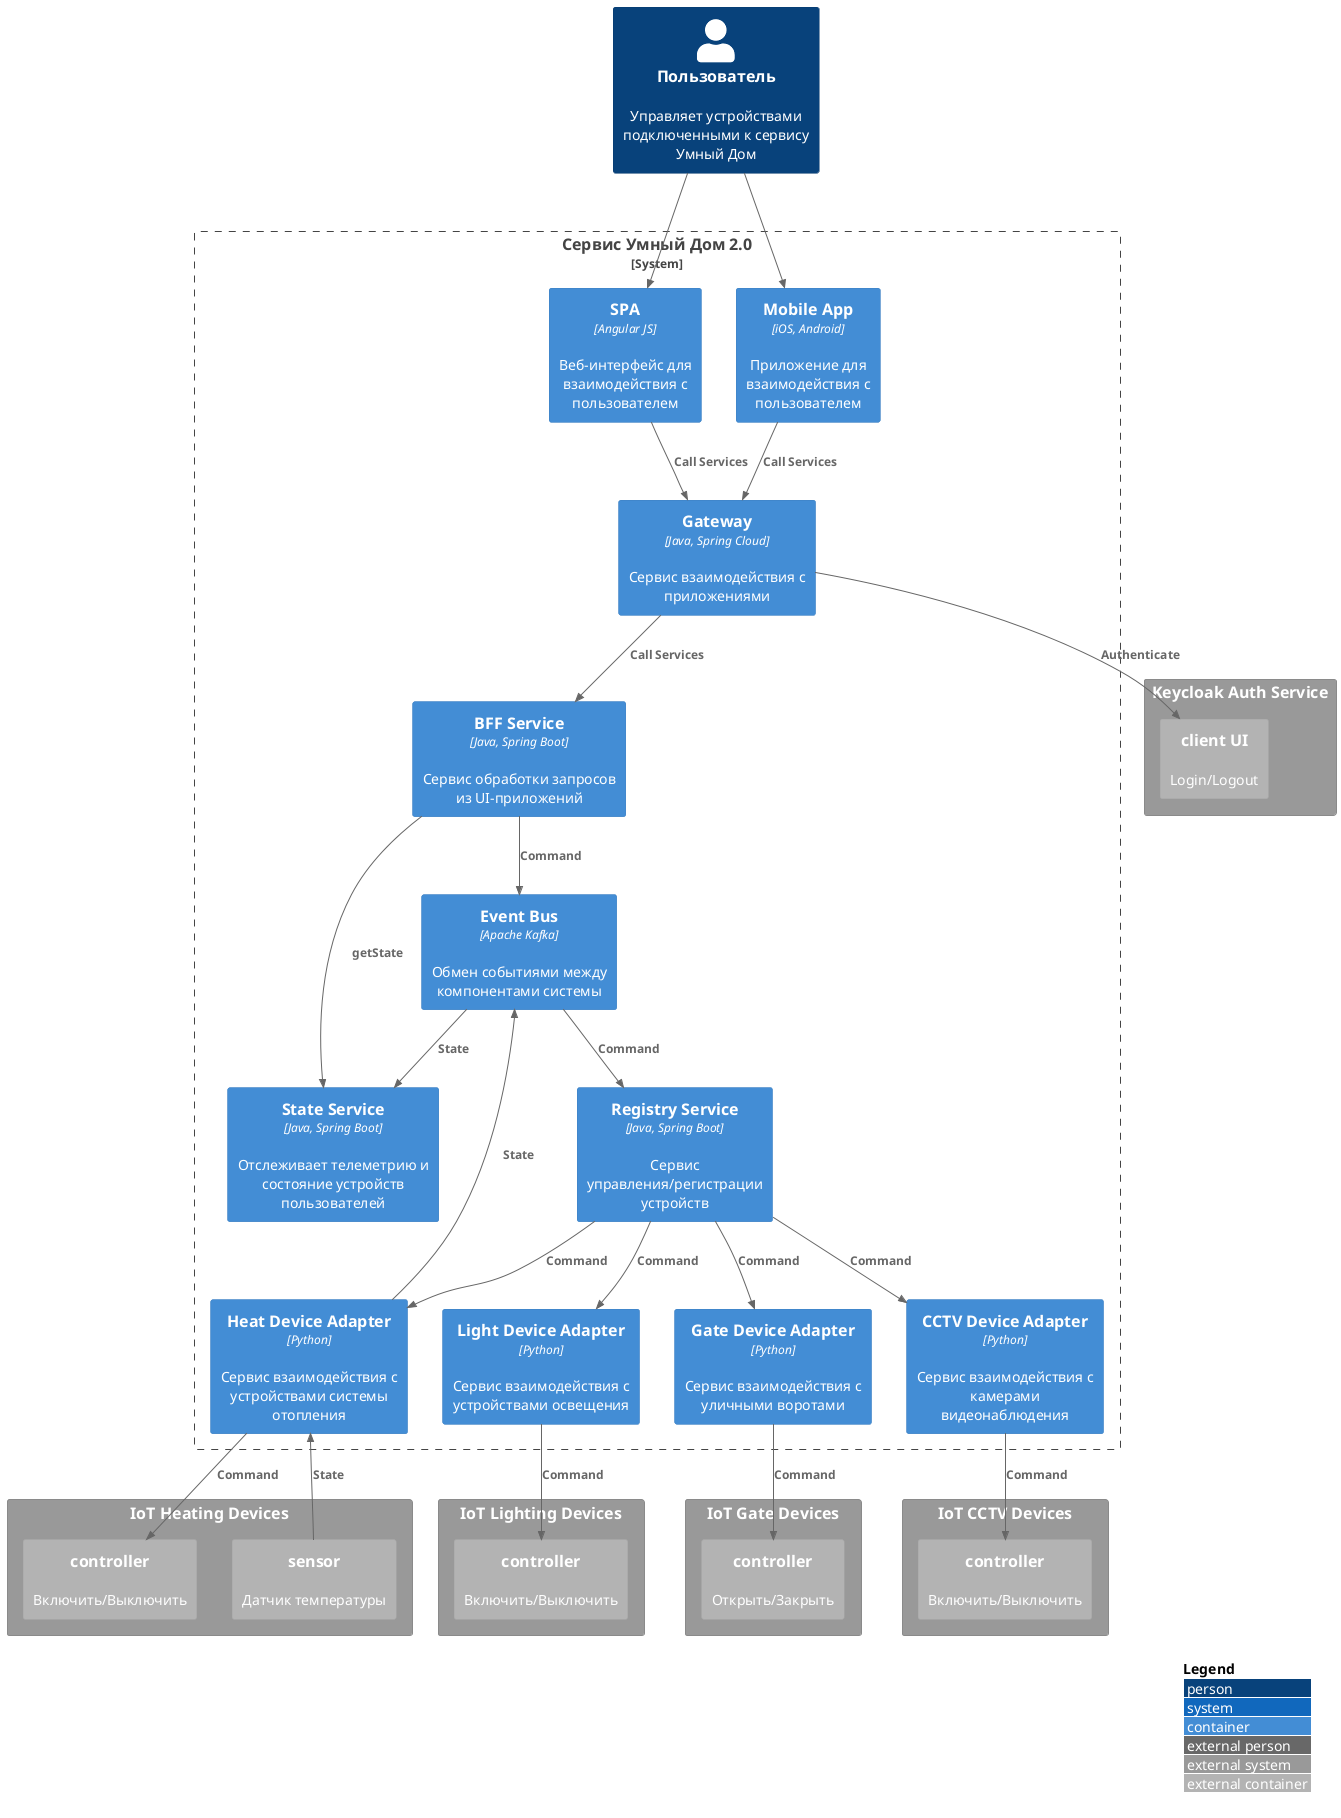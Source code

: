 @startuml

!include <C4/C4_Container>

LAYOUT_TOP_DOWN()
LAYOUT_WITH_LEGEND()


' Внешние сущности

Person(user, "Пользователь", "Управляет устройствами подключенными к сервису Умный Дом")

  
' Контейнеры системы

System_Boundary(system, "Сервис Умный Дом 2.0") {

    Container(gtw, "Gateway", "Java, Spring Cloud", "Сервис взаимодействия с приложениями")
    
    Container(ui, "SPA", "Angular JS", "Веб-интерфейс для взаимодействия с пользователем")
    
    Container(sdk, "Mobile App", "iOS, Android", "Приложение для взаимодействия с пользователем")

    Container(api, "BFF Service", "Java, Spring Boot", "Сервис обработки запросов из UI-приложений")

    Container(heat, "Heat Device Adapter", "Python", "Сервис взаимодействия с устройствами системы отопления")
    
    Container(light, "Light Device Adapter", "Python", "Сервис взаимодействия с устройствами освещения")
    
    Container(gate, "Gate Device Adapter", "Python", "Сервис взаимодействия с уличными воротами")
    
    Container(cctv, "CCTV Device Adapter", "Python", "Сервис взаимодействия с камерами видеонаблюдения")

    Container(bus, "Event Bus", "Apache Kafka", "Обмен событиями между компонентами системы")

    Container(device, "Registry Service", "Java, Spring Boot", "Сервис управления/регистрации устройств")
    
    Container(state, "State Service", "Java, Spring Boot", "Отслеживает телеметрию и состояние устройств пользователей")

    ' Container(dbs, "Database", "Cassandra", "Сохраняет данные о состоянии устройства")
    ' Не показан на схеме для удобства ее чтения
    
    ' Container(dbr, "Database", "MongoDB", "Сохраняет данные об устройстве пользователей")
    ' Не показан на схеме для удобства ее чтения

}



' Устройства IoT

System_Ext(iot_heat, "IoT Heating Devices") {

    Container_Ext(iot_heat_sensor, "sensor", "", "Датчик температуры")

    Container_Ext(iot_heat_controller, "controller", "", "Включить/Выключить")
}

System_Ext(iot_light, "IoT Lighting Devices") {

    Container_Ext(iot_light_controller, "controller", "", "Включить/Выключить")
}

System_Ext(iot_gate, "IoT Gate Devices") {

    Container_Ext(iot_gate_controller, "controller", "", "Открыть/Закрыть")
}

System_Ext(iot_cctv, "IoT CCTV Devices") {

    Container_Ext(iot_cctv_controller, "controller", "", "Включить/Выключить")
}

System_Ext(auth, "Keycloak Auth Service") {

    Container_Ext(auth_ui, "client UI", "", "Login/Logout")

}


' Потоки данных

Rel(user, ui, "")

Rel(user, sdk, "")

Rel(ui, gtw, "Call Services")

Rel(sdk, gtw, "Call Services")

Rel(gtw, api, "Call Services")
Rel(gtw, auth_ui, "Authenticate")

'Rel(ui, gtw, "getState")

Rel(api, bus, "Command")
Rel(api, state, "getState")

Rel(device, heat, "Command")
Rel(device, light, "Command")
Rel(device, gate, "Command")
Rel(device, cctv, "Command")

Rel(heat, iot_heat_controller, "Command")
Rel(heat, bus, "State")
Rel(iot_heat_sensor, heat, "State")

Rel(light, iot_light_controller, "Command")

Rel(cctv, iot_cctv_controller, "Command")

Rel(gate, iot_gate_controller, "Command")

Rel(bus, device, "Command")
Rel(bus, state, "State")

@enduml